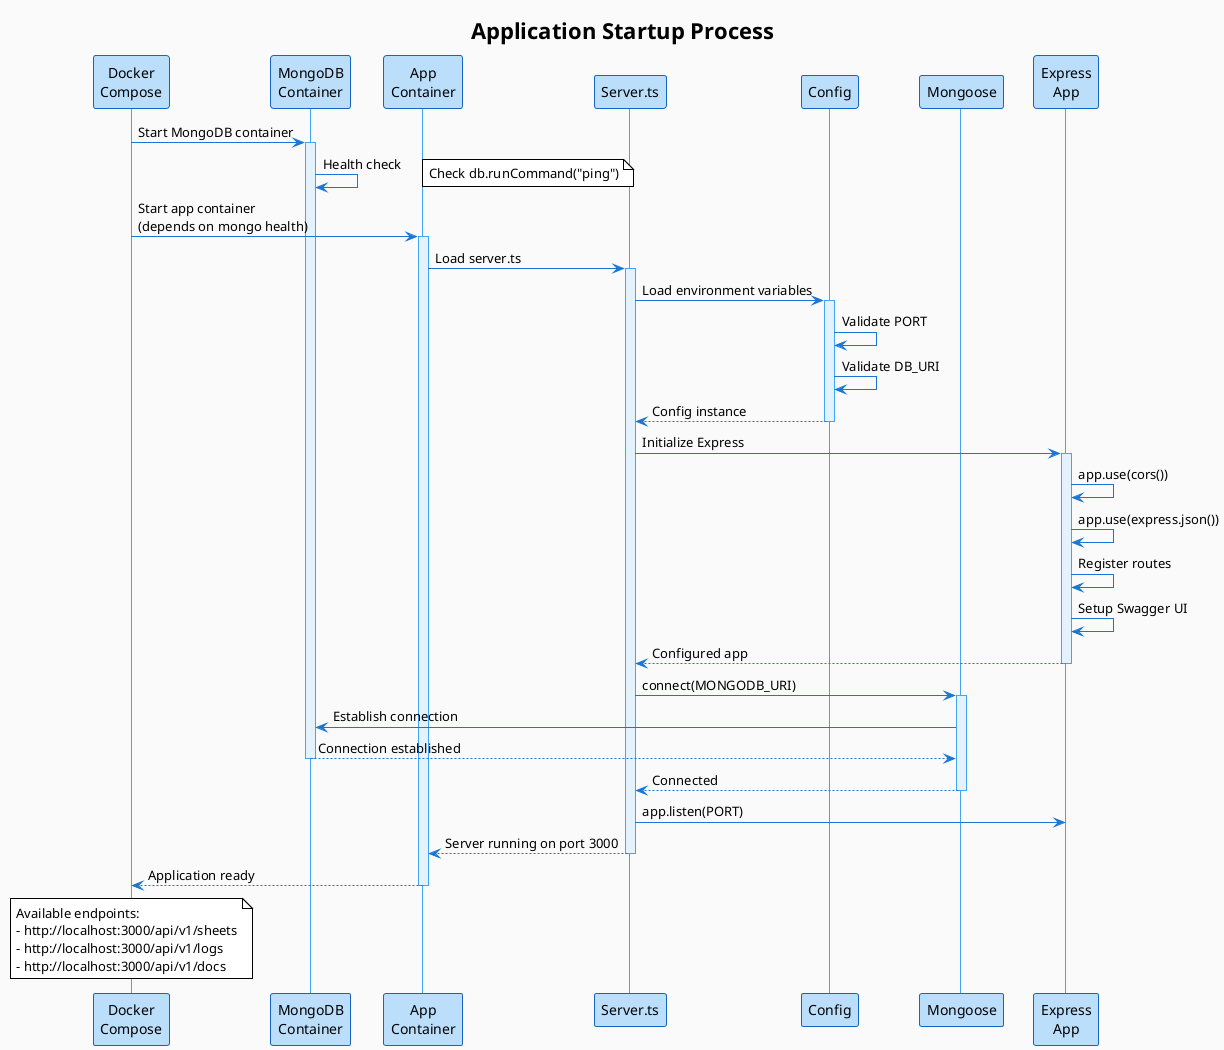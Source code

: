 @startuml Application_Startup
!theme plain
skinparam backgroundColor #FAFAFA
skinparam sequence {
    ArrowColor #1976D2
    ActorBorderColor #0D47A1
    LifeLineBorderColor #42A5F5
    LifeLineBackgroundColor #E3F2FD
    ParticipantBorderColor #1565C0
    ParticipantBackgroundColor #BBDEFB
}

title Application Startup Process

participant "Docker\nCompose" as Docker
participant "MongoDB\nContainer" as MongoContainer
participant "App\nContainer" as AppContainer
participant "Server.ts" as Server
participant "Config" as Config
participant "Mongoose" as Mongoose
participant "Express\nApp" as App

Docker -> MongoContainer: Start MongoDB container
activate MongoContainer
MongoContainer -> MongoContainer: Health check
note right: Check db.runCommand("ping")

Docker -> AppContainer: Start app container\n(depends on mongo health)
activate AppContainer

AppContainer -> Server: Load server.ts
activate Server

Server -> Config: Load environment variables
activate Config
Config -> Config: Validate PORT
Config -> Config: Validate DB_URI
Config --> Server: Config instance
deactivate Config

Server -> App: Initialize Express
activate App
App -> App: app.use(cors())
App -> App: app.use(express.json())
App -> App: Register routes
App -> App: Setup Swagger UI
App --> Server: Configured app
deactivate App

Server -> Mongoose: connect(MONGODB_URI)
activate Mongoose
Mongoose -> MongoContainer: Establish connection
MongoContainer --> Mongoose: Connection established
deactivate MongoContainer
Mongoose --> Server: Connected
deactivate Mongoose

Server -> App: app.listen(PORT)
Server --> AppContainer: Server running on port 3000
deactivate Server

AppContainer --> Docker: Application ready
deactivate AppContainer

note over Docker
    Available endpoints:
    - http://localhost:3000/api/v1/sheets
    - http://localhost:3000/api/v1/logs
    - http://localhost:3000/api/v1/docs
end note

@enduml